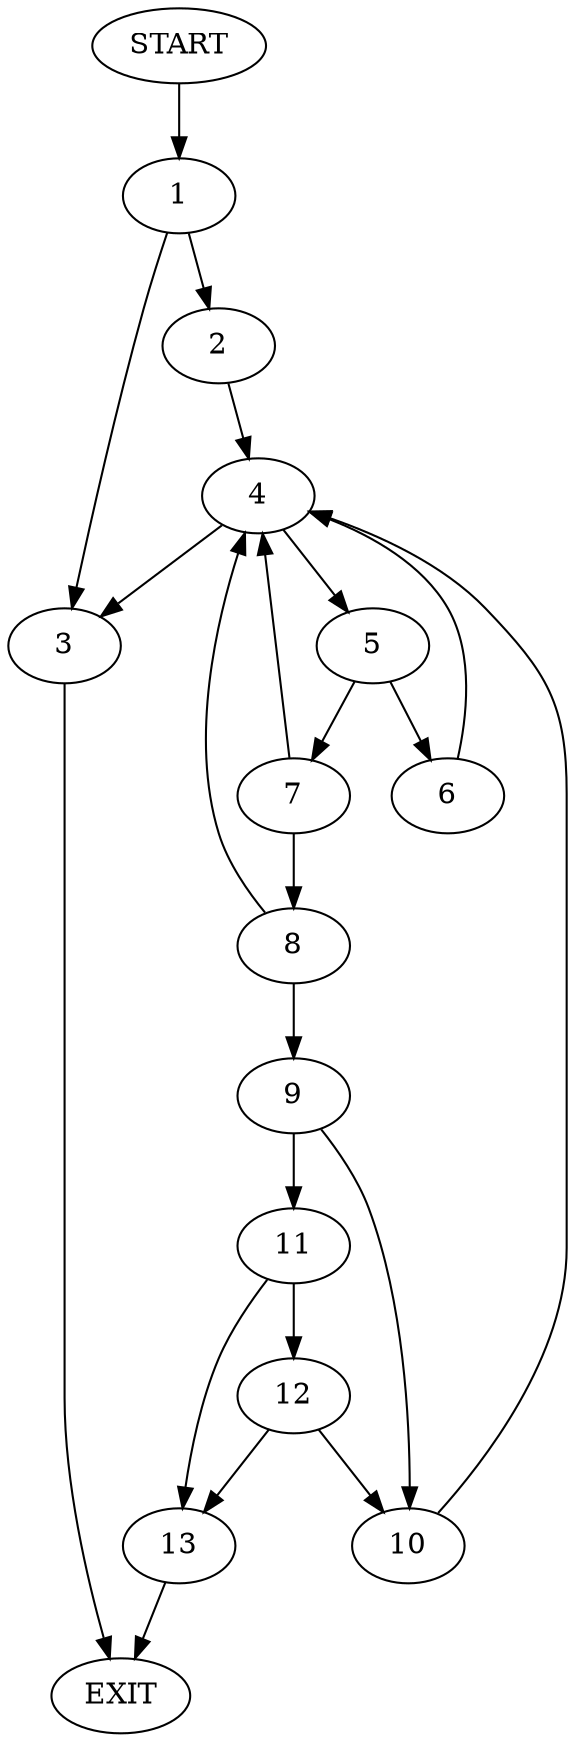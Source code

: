 digraph {
0 [label="START"]
14 [label="EXIT"]
0 -> 1
1 -> 2
1 -> 3
2 -> 4
3 -> 14
4 -> 3
4 -> 5
5 -> 6
5 -> 7
6 -> 4
7 -> 8
7 -> 4
8 -> 9
8 -> 4
9 -> 10
9 -> 11
11 -> 12
11 -> 13
10 -> 4
12 -> 10
12 -> 13
13 -> 14
}
